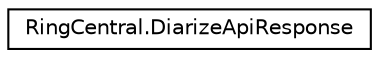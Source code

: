 digraph "Graphical Class Hierarchy"
{
 // LATEX_PDF_SIZE
  edge [fontname="Helvetica",fontsize="10",labelfontname="Helvetica",labelfontsize="10"];
  node [fontname="Helvetica",fontsize="10",shape=record];
  rankdir="LR";
  Node0 [label="RingCentral.DiarizeApiResponse",height=0.2,width=0.4,color="black", fillcolor="white", style="filled",URL="$classRingCentral_1_1DiarizeApiResponse.html",tooltip=" "];
}

